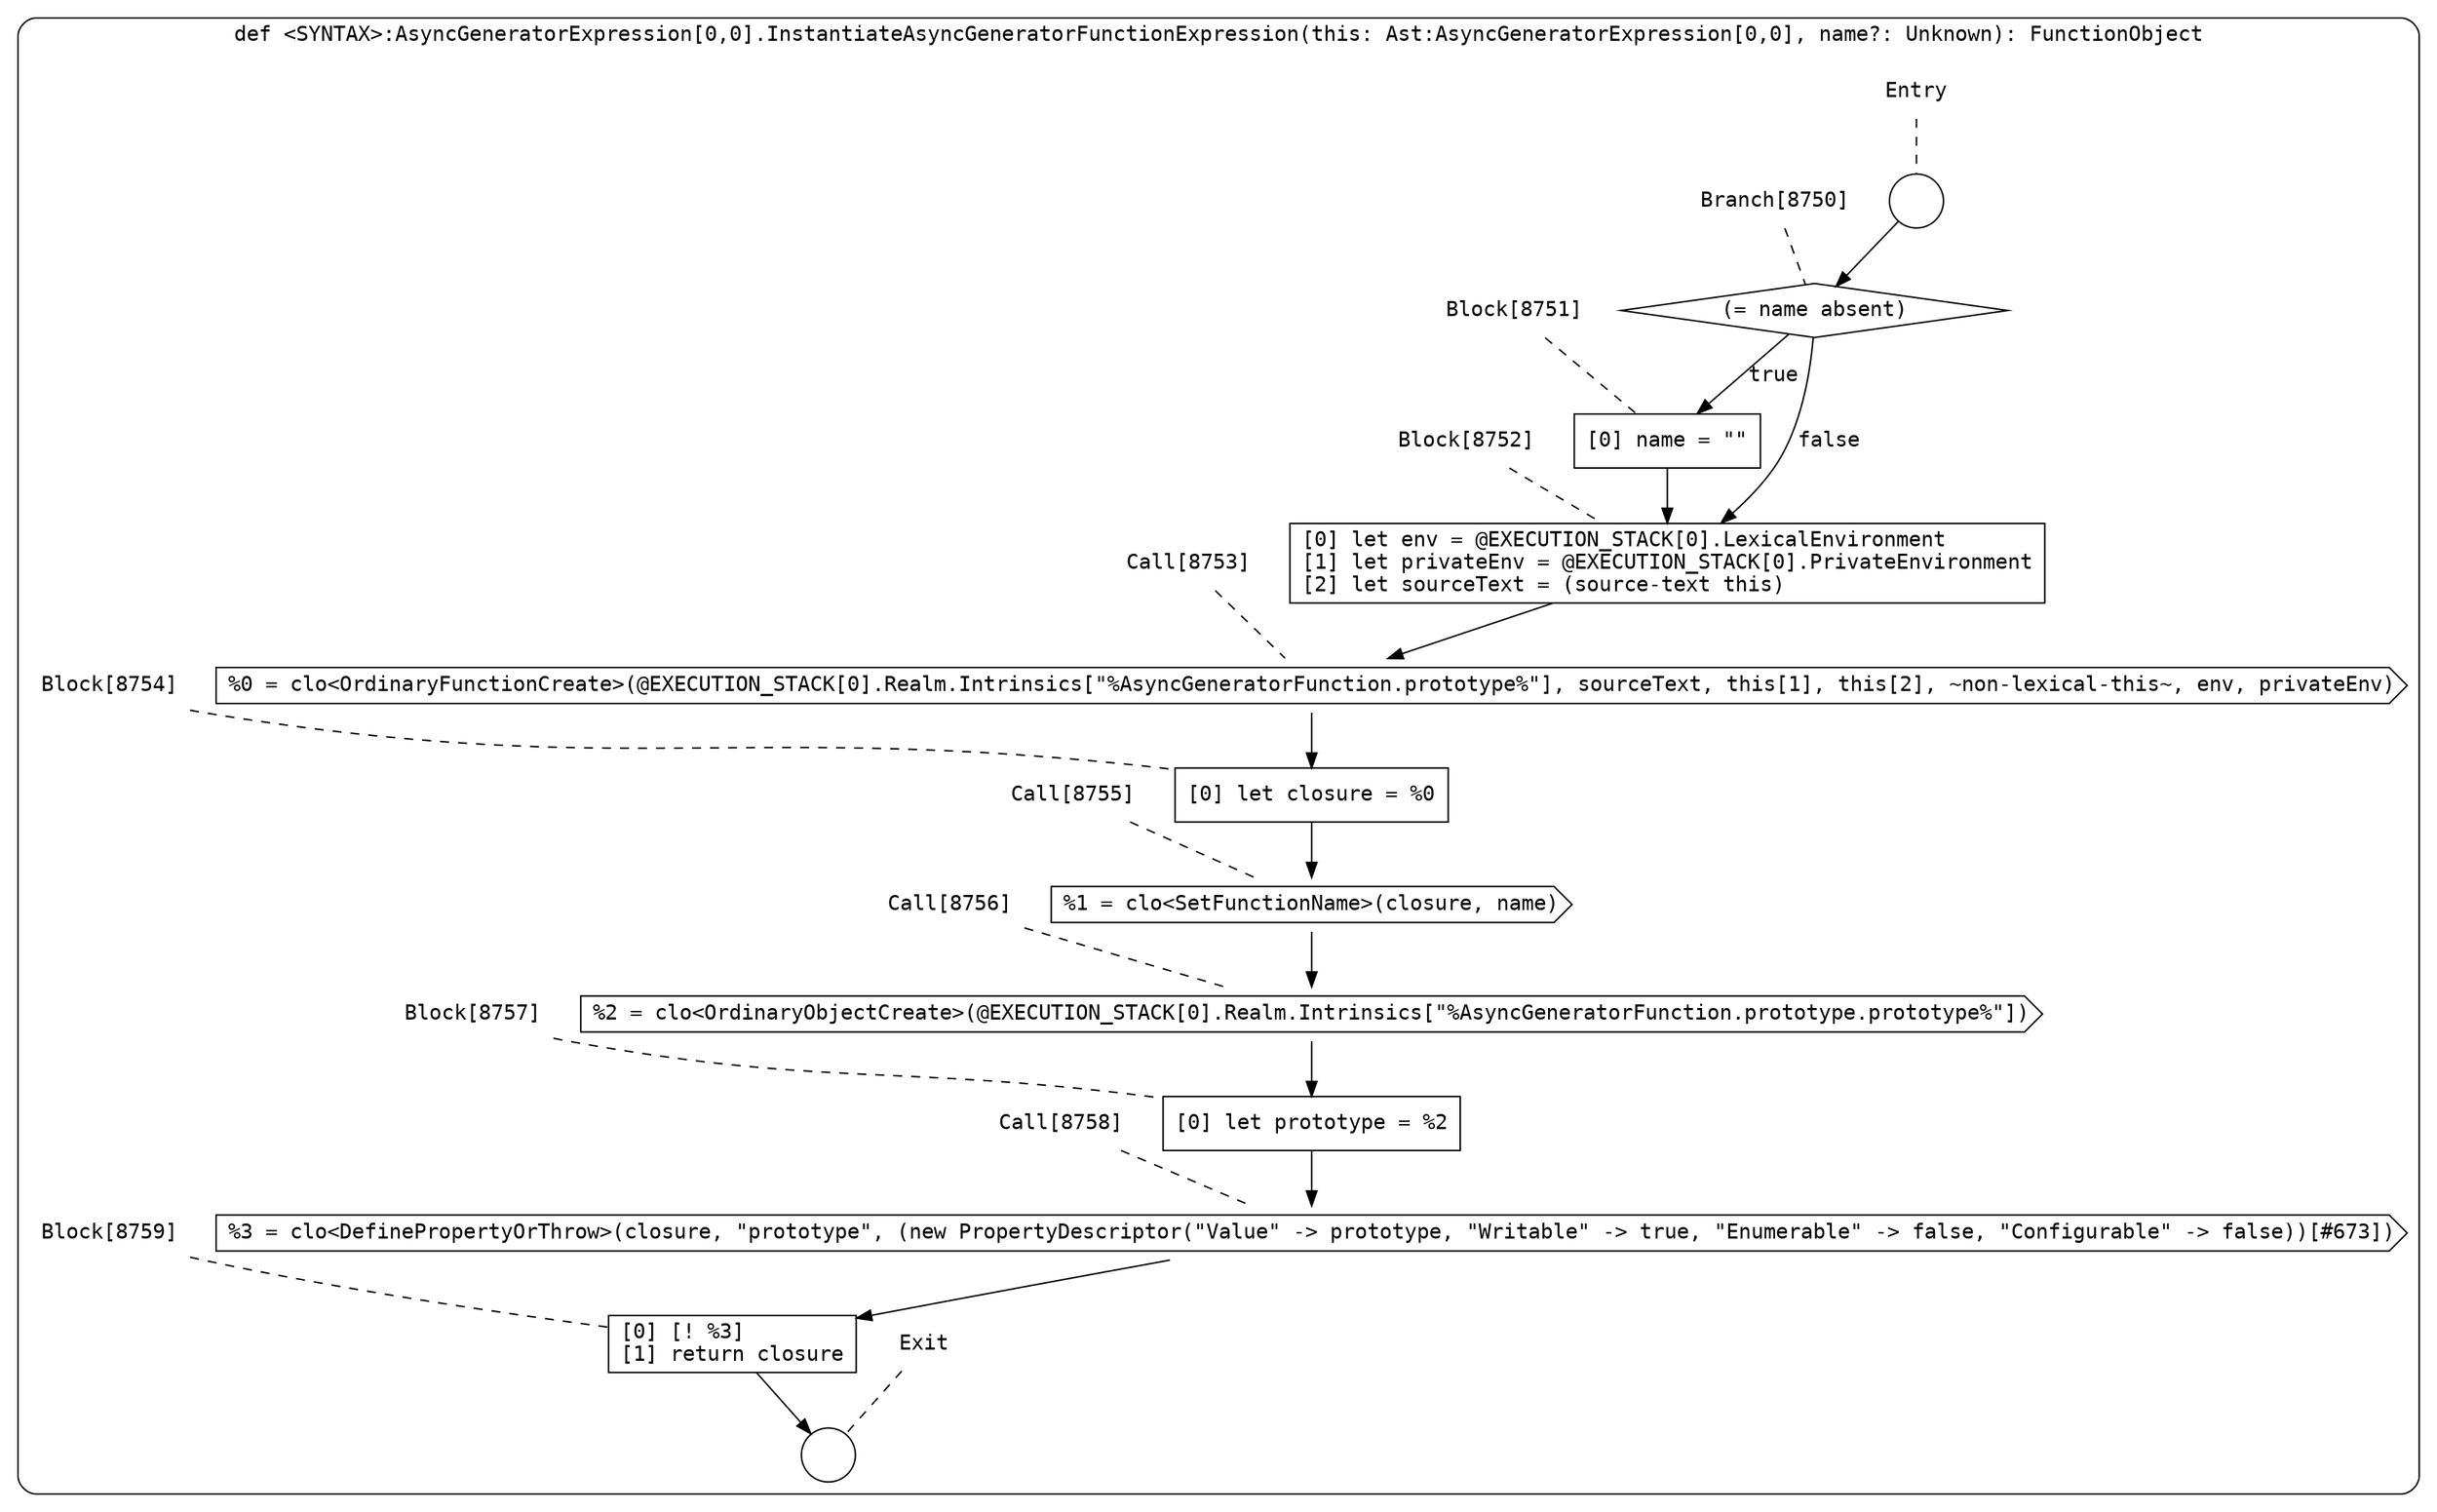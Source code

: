 digraph {
  graph [fontname = "Consolas"]
  node [fontname = "Consolas"]
  edge [fontname = "Consolas"]
  subgraph cluster1613 {
    label = "def <SYNTAX>:AsyncGeneratorExpression[0,0].InstantiateAsyncGeneratorFunctionExpression(this: Ast:AsyncGeneratorExpression[0,0], name?: Unknown): FunctionObject"
    style = rounded
    cluster1613_entry_name [shape=none, label=<<font color="black">Entry</font>>]
    cluster1613_entry_name -> cluster1613_entry [arrowhead=none, color="black", style=dashed]
    cluster1613_entry [shape=circle label=" " color="black" fillcolor="white" style=filled]
    cluster1613_entry -> node8750 [color="black"]
    cluster1613_exit_name [shape=none, label=<<font color="black">Exit</font>>]
    cluster1613_exit_name -> cluster1613_exit [arrowhead=none, color="black", style=dashed]
    cluster1613_exit [shape=circle label=" " color="black" fillcolor="white" style=filled]
    node8750_name [shape=none, label=<<font color="black">Branch[8750]</font>>]
    node8750_name -> node8750 [arrowhead=none, color="black", style=dashed]
    node8750 [shape=diamond, label=<<font color="black">(= name absent)</font>> color="black" fillcolor="white", style=filled]
    node8750 -> node8751 [label=<<font color="black">true</font>> color="black"]
    node8750 -> node8752 [label=<<font color="black">false</font>> color="black"]
    node8751_name [shape=none, label=<<font color="black">Block[8751]</font>>]
    node8751_name -> node8751 [arrowhead=none, color="black", style=dashed]
    node8751 [shape=box, label=<<font color="black">[0] name = &quot;&quot;<BR ALIGN="LEFT"/></font>> color="black" fillcolor="white", style=filled]
    node8751 -> node8752 [color="black"]
    node8752_name [shape=none, label=<<font color="black">Block[8752]</font>>]
    node8752_name -> node8752 [arrowhead=none, color="black", style=dashed]
    node8752 [shape=box, label=<<font color="black">[0] let env = @EXECUTION_STACK[0].LexicalEnvironment<BR ALIGN="LEFT"/>[1] let privateEnv = @EXECUTION_STACK[0].PrivateEnvironment<BR ALIGN="LEFT"/>[2] let sourceText = (source-text this)<BR ALIGN="LEFT"/></font>> color="black" fillcolor="white", style=filled]
    node8752 -> node8753 [color="black"]
    node8753_name [shape=none, label=<<font color="black">Call[8753]</font>>]
    node8753_name -> node8753 [arrowhead=none, color="black", style=dashed]
    node8753 [shape=cds, label=<<font color="black">%0 = clo&lt;OrdinaryFunctionCreate&gt;(@EXECUTION_STACK[0].Realm.Intrinsics[&quot;%AsyncGeneratorFunction.prototype%&quot;], sourceText, this[1], this[2], ~non-lexical-this~, env, privateEnv)</font>> color="black" fillcolor="white", style=filled]
    node8753 -> node8754 [color="black"]
    node8754_name [shape=none, label=<<font color="black">Block[8754]</font>>]
    node8754_name -> node8754 [arrowhead=none, color="black", style=dashed]
    node8754 [shape=box, label=<<font color="black">[0] let closure = %0<BR ALIGN="LEFT"/></font>> color="black" fillcolor="white", style=filled]
    node8754 -> node8755 [color="black"]
    node8755_name [shape=none, label=<<font color="black">Call[8755]</font>>]
    node8755_name -> node8755 [arrowhead=none, color="black", style=dashed]
    node8755 [shape=cds, label=<<font color="black">%1 = clo&lt;SetFunctionName&gt;(closure, name)</font>> color="black" fillcolor="white", style=filled]
    node8755 -> node8756 [color="black"]
    node8756_name [shape=none, label=<<font color="black">Call[8756]</font>>]
    node8756_name -> node8756 [arrowhead=none, color="black", style=dashed]
    node8756 [shape=cds, label=<<font color="black">%2 = clo&lt;OrdinaryObjectCreate&gt;(@EXECUTION_STACK[0].Realm.Intrinsics[&quot;%AsyncGeneratorFunction.prototype.prototype%&quot;])</font>> color="black" fillcolor="white", style=filled]
    node8756 -> node8757 [color="black"]
    node8757_name [shape=none, label=<<font color="black">Block[8757]</font>>]
    node8757_name -> node8757 [arrowhead=none, color="black", style=dashed]
    node8757 [shape=box, label=<<font color="black">[0] let prototype = %2<BR ALIGN="LEFT"/></font>> color="black" fillcolor="white", style=filled]
    node8757 -> node8758 [color="black"]
    node8758_name [shape=none, label=<<font color="black">Call[8758]</font>>]
    node8758_name -> node8758 [arrowhead=none, color="black", style=dashed]
    node8758 [shape=cds, label=<<font color="black">%3 = clo&lt;DefinePropertyOrThrow&gt;(closure, &quot;prototype&quot;, (new PropertyDescriptor(&quot;Value&quot; -&gt; prototype, &quot;Writable&quot; -&gt; true, &quot;Enumerable&quot; -&gt; false, &quot;Configurable&quot; -&gt; false))[#673])</font>> color="black" fillcolor="white", style=filled]
    node8758 -> node8759 [color="black"]
    node8759_name [shape=none, label=<<font color="black">Block[8759]</font>>]
    node8759_name -> node8759 [arrowhead=none, color="black", style=dashed]
    node8759 [shape=box, label=<<font color="black">[0] [! %3]<BR ALIGN="LEFT"/>[1] return closure<BR ALIGN="LEFT"/></font>> color="black" fillcolor="white", style=filled]
    node8759 -> cluster1613_exit [color="black"]
  }
}